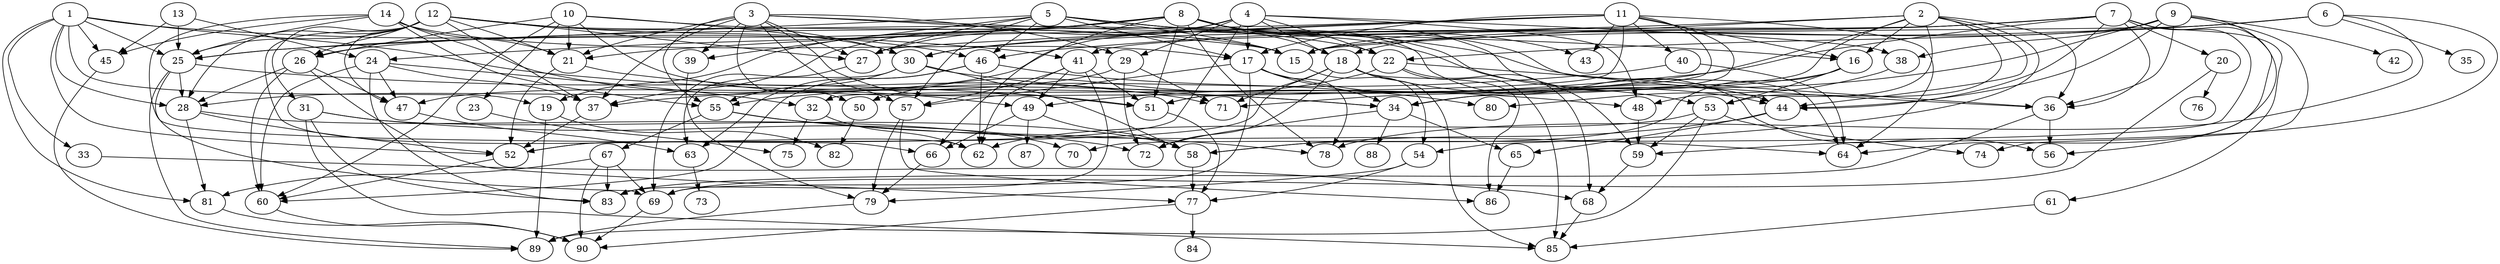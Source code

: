 // DAG automatically generated by daggen at Wed Apr 12 12:21:16 2017
// ./daggen --dot -n 90 --jump=5 --fat=0.6 --regularity=0.8 --density=0.4 
digraph G {
  1 [size="68719476736", alpha="0.20"]
  1 -> 19 [size ="134217728"]
  1 -> 25 [size ="134217728"]
  1 -> 28 [size ="134217728"]
  1 -> 33 [size ="134217728"]
  1 -> 34 [size ="134217728"]
  1 -> 41 [size ="134217728"]
  1 -> 45 [size ="134217728"]
  1 -> 52 [size ="134217728"]
  1 -> 81 [size ="134217728"]
  2 [size="25006577558", alpha="0.05"]
  2 -> 15 [size ="536870912"]
  2 -> 16 [size ="536870912"]
  2 -> 21 [size ="536870912"]
  2 -> 36 [size ="536870912"]
  2 -> 44 [size ="536870912"]
  2 -> 48 [size ="536870912"]
  2 -> 49 [size ="536870912"]
  2 -> 51 [size ="536870912"]
  2 -> 53 [size ="536870912"]
  2 -> 54 [size ="536870912"]
  3 [size="4606147292", alpha="0.11"]
  3 -> 15 [size ="134217728"]
  3 -> 16 [size ="134217728"]
  3 -> 21 [size ="134217728"]
  3 -> 27 [size ="134217728"]
  3 -> 29 [size ="134217728"]
  3 -> 37 [size ="134217728"]
  3 -> 39 [size ="134217728"]
  3 -> 50 [size ="134217728"]
  3 -> 51 [size ="134217728"]
  3 -> 55 [size ="134217728"]
  3 -> 57 [size ="134217728"]
  4 [size="732358003", alpha="0.18"]
  4 -> 17 [size ="33554432"]
  4 -> 18 [size ="33554432"]
  4 -> 22 [size ="33554432"]
  4 -> 27 [size ="33554432"]
  4 -> 28 [size ="33554432"]
  4 -> 29 [size ="33554432"]
  4 -> 38 [size ="33554432"]
  4 -> 48 [size ="33554432"]
  4 -> 52 [size ="33554432"]
  5 [size="4139840954", alpha="0.07"]
  5 -> 15 [size ="134217728"]
  5 -> 17 [size ="134217728"]
  5 -> 25 [size ="134217728"]
  5 -> 27 [size ="134217728"]
  5 -> 36 [size ="134217728"]
  5 -> 39 [size ="134217728"]
  5 -> 44 [size ="134217728"]
  5 -> 46 [size ="134217728"]
  5 -> 56 [size ="134217728"]
  5 -> 57 [size ="134217728"]
  6 [size="41359833058", alpha="0.15"]
  6 -> 15 [size ="33554432"]
  6 -> 22 [size ="33554432"]
  6 -> 35 [size ="33554432"]
  6 -> 46 [size ="33554432"]
  6 -> 59 [size ="33554432"]
  6 -> 78 [size ="33554432"]
  7 [size="177037426577", alpha="0.04"]
  7 -> 15 [size ="411041792"]
  7 -> 20 [size ="411041792"]
  7 -> 30 [size ="411041792"]
  7 -> 36 [size ="411041792"]
  7 -> 37 [size ="411041792"]
  7 -> 41 [size ="411041792"]
  7 -> 44 [size ="411041792"]
  7 -> 56 [size ="411041792"]
  7 -> 61 [size ="411041792"]
  7 -> 70 [size ="411041792"]
  8 [size="4092366542", alpha="0.09"]
  8 -> 18 [size ="75497472"]
  8 -> 19 [size ="75497472"]
  8 -> 24 [size ="75497472"]
  8 -> 25 [size ="75497472"]
  8 -> 37 [size ="75497472"]
  8 -> 43 [size ="75497472"]
  8 -> 44 [size ="75497472"]
  8 -> 51 [size ="75497472"]
  8 -> 59 [size ="75497472"]
  8 -> 64 [size ="75497472"]
  8 -> 66 [size ="75497472"]
  8 -> 78 [size ="75497472"]
  9 [size="1956362151", alpha="0.01"]
  9 -> 18 [size ="209715200"]
  9 -> 34 [size ="209715200"]
  9 -> 36 [size ="209715200"]
  9 -> 38 [size ="209715200"]
  9 -> 42 [size ="209715200"]
  9 -> 44 [size ="209715200"]
  9 -> 64 [size ="209715200"]
  9 -> 74 [size ="209715200"]
  10 [size="549755813888", alpha="0.19"]
  10 -> 15 [size ="536870912"]
  10 -> 21 [size ="536870912"]
  10 -> 23 [size ="536870912"]
  10 -> 26 [size ="536870912"]
  10 -> 30 [size ="536870912"]
  10 -> 34 [size ="536870912"]
  10 -> 60 [size ="536870912"]
  11 [size="549755813888", alpha="0.17"]
  11 -> 16 [size ="536870912"]
  11 -> 17 [size ="536870912"]
  11 -> 26 [size ="536870912"]
  11 -> 27 [size ="536870912"]
  11 -> 30 [size ="536870912"]
  11 -> 32 [size ="536870912"]
  11 -> 34 [size ="536870912"]
  11 -> 40 [size ="536870912"]
  11 -> 43 [size ="536870912"]
  11 -> 51 [size ="536870912"]
  11 -> 64 [size ="536870912"]
  12 [size="393547093531", alpha="0.18"]
  12 -> 21 [size ="411041792"]
  12 -> 22 [size ="411041792"]
  12 -> 25 [size ="411041792"]
  12 -> 26 [size ="411041792"]
  12 -> 27 [size ="411041792"]
  12 -> 28 [size ="411041792"]
  12 -> 30 [size ="411041792"]
  12 -> 31 [size ="411041792"]
  12 -> 37 [size ="411041792"]
  12 -> 46 [size ="411041792"]
  12 -> 47 [size ="411041792"]
  12 -> 62 [size ="411041792"]
  13 [size="1073741824000", alpha="0.00"]
  13 -> 24 [size ="838860800"]
  13 -> 25 [size ="838860800"]
  13 -> 45 [size ="838860800"]
  14 [size="1073741824000", alpha="0.11"]
  14 -> 17 [size ="838860800"]
  14 -> 21 [size ="838860800"]
  14 -> 25 [size ="838860800"]
  14 -> 45 [size ="838860800"]
  14 -> 49 [size ="838860800"]
  14 -> 55 [size ="838860800"]
  14 -> 66 [size ="838860800"]
  15 [size="1367911942", alpha="0.08"]
  15 -> 54 [size ="134217728"]
  16 [size="782757789696", alpha="0.05"]
  16 -> 53 [size ="679477248"]
  16 -> 58 [size ="679477248"]
  16 -> 71 [size ="679477248"]
  17 [size="14795115006", alpha="0.10"]
  17 -> 34 [size ="679477248"]
  17 -> 53 [size ="679477248"]
  17 -> 57 [size ="679477248"]
  17 -> 69 [size ="679477248"]
  17 -> 78 [size ="679477248"]
  18 [size="334164539940", alpha="0.05"]
  18 -> 44 [size ="301989888"]
  18 -> 52 [size ="301989888"]
  18 -> 71 [size ="301989888"]
  18 -> 72 [size ="301989888"]
  18 -> 85 [size ="301989888"]
  18 -> 86 [size ="301989888"]
  19 [size="2063574336", alpha="0.14"]
  19 -> 82 [size ="33554432"]
  19 -> 89 [size ="33554432"]
  20 [size="401008882200", alpha="0.08"]
  20 -> 69 [size ="301989888"]
  20 -> 76 [size ="301989888"]
  21 [size="39185726116", alpha="0.16"]
  21 -> 52 [size ="679477248"]
  21 -> 71 [size ="679477248"]
  22 [size="387280707557", alpha="0.04"]
  22 -> 36 [size ="838860800"]
  22 -> 50 [size ="838860800"]
  22 -> 68 [size ="838860800"]
  22 -> 85 [size ="838860800"]
  23 [size="28125928136", alpha="0.01"]
  23 -> 75 [size ="75497472"]
  24 [size="716592031082", alpha="0.15"]
  24 -> 32 [size ="838860800"]
  24 -> 37 [size ="838860800"]
  24 -> 47 [size ="838860800"]
  24 -> 60 [size ="838860800"]
  24 -> 83 [size ="838860800"]
  25 [size="22600014294", alpha="0.04"]
  25 -> 28 [size ="536870912"]
  25 -> 51 [size ="536870912"]
  25 -> 69 [size ="536870912"]
  25 -> 89 [size ="536870912"]
  26 [size="68719476736", alpha="0.06"]
  26 -> 28 [size ="134217728"]
  26 -> 47 [size ="134217728"]
  26 -> 60 [size ="134217728"]
  26 -> 77 [size ="134217728"]
  27 [size="549755813888", alpha="0.03"]
  27 -> 69 [size ="536870912"]
  28 [size="129523008156", alpha="0.03"]
  28 -> 52 [size ="134217728"]
  28 -> 70 [size ="134217728"]
  28 -> 81 [size ="134217728"]
  29 [size="2466906666", alpha="0.08"]
  29 -> 47 [size ="301989888"]
  29 -> 71 [size ="301989888"]
  29 -> 72 [size ="301989888"]
  30 [size="2196702495", alpha="0.08"]
  30 -> 48 [size ="75497472"]
  30 -> 55 [size ="75497472"]
  30 -> 58 [size ="75497472"]
  30 -> 63 [size ="75497472"]
  31 [size="153002806141", alpha="0.09"]
  31 -> 58 [size ="301989888"]
  31 -> 72 [size ="301989888"]
  31 -> 83 [size ="301989888"]
  31 -> 85 [size ="301989888"]
  32 [size="368293445632", alpha="0.06"]
  32 -> 62 [size ="411041792"]
  32 -> 75 [size ="411041792"]
  33 [size="134217728000", alpha="0.12"]
  33 -> 68 [size ="209715200"]
  34 [size="28991029248", alpha="0.17"]
  34 -> 65 [size ="75497472"]
  34 -> 72 [size ="75497472"]
  34 -> 88 [size ="75497472"]
  35 [size="292355632641", alpha="0.14"]
  36 [size="217958614540", alpha="0.18"]
  36 -> 56 [size ="209715200"]
  36 -> 83 [size ="209715200"]
  37 [size="368293445632", alpha="0.16"]
  37 -> 52 [size ="411041792"]
  38 [size="196978692396", alpha="0.15"]
  38 -> 80 [size ="134217728"]
  39 [size="73095830558", alpha="0.16"]
  39 -> 79 [size ="75497472"]
  40 [size="134217728000", alpha="0.14"]
  40 -> 55 [size ="209715200"]
  40 -> 64 [size ="209715200"]
  41 [size="782757789696", alpha="0.01"]
  41 -> 49 [size ="679477248"]
  41 -> 51 [size ="679477248"]
  41 -> 57 [size ="679477248"]
  41 -> 62 [size ="679477248"]
  41 -> 83 [size ="679477248"]
  42 [size="208285607735", alpha="0.19"]
  43 [size="45397456514", alpha="0.10"]
  44 [size="408493696583", alpha="0.04"]
  44 -> 58 [size ="411041792"]
  44 -> 65 [size ="411041792"]
  45 [size="134217728000", alpha="0.13"]
  45 -> 89 [size ="209715200"]
  46 [size="7894864730", alpha="0.17"]
  46 -> 60 [size ="536870912"]
  46 -> 62 [size ="536870912"]
  46 -> 63 [size ="536870912"]
  46 -> 80 [size ="536870912"]
  47 [size="549755813888", alpha="0.01"]
  47 -> 63 [size ="536870912"]
  48 [size="8589934592", alpha="0.19"]
  48 -> 59 [size ="33554432"]
  49 [size="4009298598", alpha="0.00"]
  49 -> 58 [size ="301989888"]
  49 -> 66 [size ="301989888"]
  49 -> 87 [size ="301989888"]
  50 [size="8067753306", alpha="0.08"]
  50 -> 82 [size ="134217728"]
  51 [size="30261451074", alpha="0.09"]
  51 -> 77 [size ="679477248"]
  52 [size="46047289367", alpha="0.13"]
  52 -> 60 [size ="75497472"]
  53 [size="30370793458", alpha="0.16"]
  53 -> 59 [size ="33554432"]
  53 -> 62 [size ="33554432"]
  53 -> 74 [size ="33554432"]
  53 -> 89 [size ="33554432"]
  54 [size="696525705616", alpha="0.09"]
  54 -> 77 [size ="536870912"]
  54 -> 79 [size ="536870912"]
  55 [size="5595613473", alpha="0.10"]
  55 -> 64 [size ="209715200"]
  55 -> 67 [size ="209715200"]
  55 -> 78 [size ="209715200"]
  56 [size="28991029248", alpha="0.12"]
  57 [size="134217728000", alpha="0.14"]
  57 -> 79 [size ="209715200"]
  57 -> 86 [size ="209715200"]
  58 [size="8592101707", alpha="0.06"]
  58 -> 77 [size ="209715200"]
  59 [size="68719476736", alpha="0.09"]
  59 -> 68 [size ="134217728"]
  60 [size="68719476736", alpha="0.08"]
  60 -> 90 [size ="134217728"]
  61 [size="1073741824000", alpha="0.13"]
  61 -> 85 [size ="838860800"]
  62 [size="28991029248", alpha="0.11"]
  63 [size="3185487895", alpha="0.06"]
  63 -> 73 [size ="75497472"]
  64 [size="1073741824000", alpha="0.06"]
  65 [size="30615260469", alpha="0.07"]
  65 -> 86 [size ="838860800"]
  66 [size="8589934592", alpha="0.07"]
  66 -> 79 [size ="33554432"]
  67 [size="981239648", alpha="0.06"]
  67 -> 69 [size ="33554432"]
  67 -> 81 [size ="33554432"]
  67 -> 83 [size ="33554432"]
  67 -> 90 [size ="33554432"]
  68 [size="778042189028", alpha="0.14"]
  68 -> 85 [size ="536870912"]
  69 [size="180269509332", alpha="0.07"]
  69 -> 90 [size ="134217728"]
  70 [size="18419325068", alpha="0.17"]
  71 [size="44056337696", alpha="0.20"]
  72 [size="48388230535", alpha="0.08"]
  73 [size="6327250487", alpha="0.13"]
  74 [size="97096627260", alpha="0.06"]
  75 [size="699512026772", alpha="0.10"]
  76 [size="368293445632", alpha="0.17"]
  77 [size="28991029248", alpha="0.16"]
  77 -> 84 [size ="75497472"]
  77 -> 90 [size ="75497472"]
  78 [size="8132715154", alpha="0.03"]
  79 [size="1137646028059", alpha="0.08"]
  79 -> 89 [size ="838860800"]
  80 [size="782757789696", alpha="0.06"]
  81 [size="400698507076", alpha="0.18"]
  81 -> 90 [size ="411041792"]
  82 [size="1335356596141", alpha="0.14"]
  83 [size="549755813888", alpha="0.06"]
  84 [size="8589934592", alpha="0.04"]
  85 [size="796989656", alpha="0.02"]
  86 [size="9175143049", alpha="0.06"]
  87 [size="5624318948", alpha="0.04"]
  88 [size="500419091640", alpha="0.06"]
  89 [size="8589934592", alpha="0.19"]
  90 [size="146211964908", alpha="0.01"]
}
